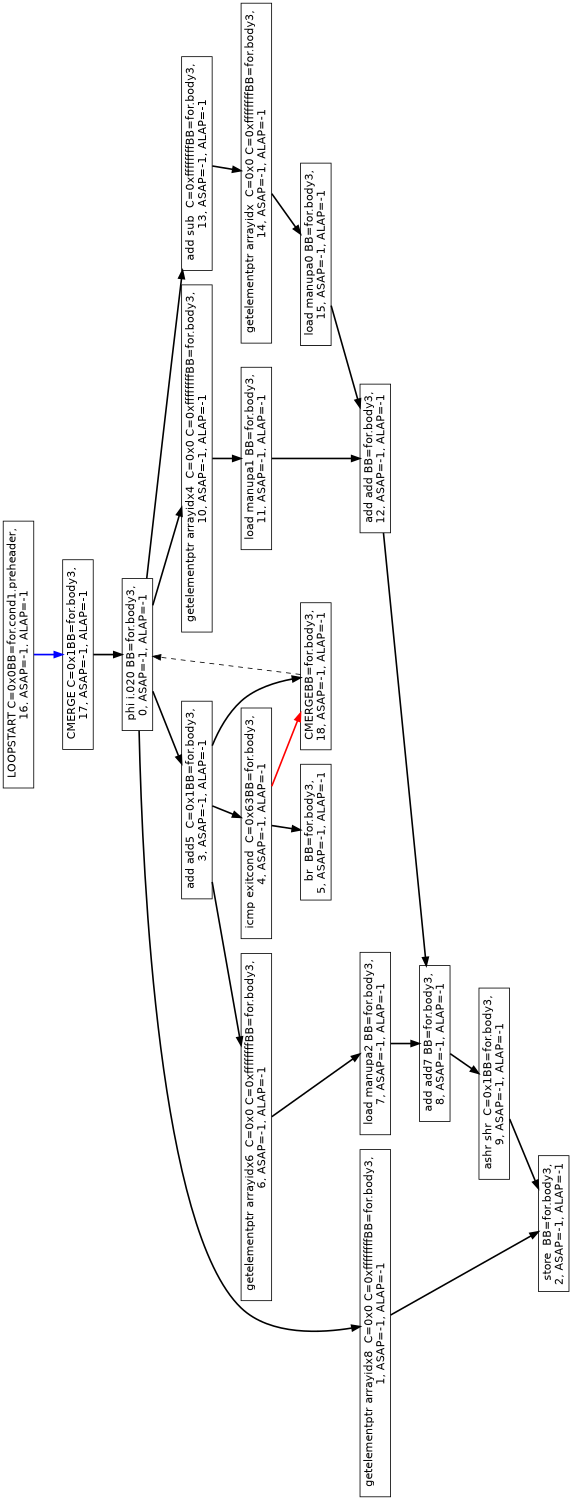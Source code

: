 digraph Region_18 {
	graph [ nslimit = "1000.0",
	orientation = landscape,
		center = true,
	page = "8.5,11",
	compound=true,
	size = "10,7.5" ] ;
"Op_16" [ fontname = "Helvetica" shape = box, label = " LOOPSTART C=0x0BB=for.cond1.preheader,
16, ASAP=-1, ALAP=-1"]
"Op_0" [ fontname = "Helvetica" shape = box, label = " phi i.020 BB=for.body3,
0, ASAP=-1, ALAP=-1"]
"Op_1" [ fontname = "Helvetica" shape = box, label = " getelementptr arrayidx8  C=0x0 C=0xffffffffBB=for.body3,
1, ASAP=-1, ALAP=-1"]
"Op_2" [ fontname = "Helvetica" shape = box, label = " store  BB=for.body3,
2, ASAP=-1, ALAP=-1"]
"Op_3" [ fontname = "Helvetica" shape = box, label = " add add5  C=0x1BB=for.body3,
3, ASAP=-1, ALAP=-1"]
"Op_4" [ fontname = "Helvetica" shape = box, label = " icmp exitcond  C=0x63BB=for.body3,
4, ASAP=-1, ALAP=-1"]
"Op_5" [ fontname = "Helvetica" shape = box, label = " br  BB=for.body3,
5, ASAP=-1, ALAP=-1"]
"Op_6" [ fontname = "Helvetica" shape = box, label = " getelementptr arrayidx6  C=0x0 C=0xffffffffBB=for.body3,
6, ASAP=-1, ALAP=-1"]
"Op_7" [ fontname = "Helvetica" shape = box, label = " load manupa2 BB=for.body3,
7, ASAP=-1, ALAP=-1"]
"Op_8" [ fontname = "Helvetica" shape = box, label = " add add7 BB=for.body3,
8, ASAP=-1, ALAP=-1"]
"Op_9" [ fontname = "Helvetica" shape = box, label = " ashr shr  C=0x1BB=for.body3,
9, ASAP=-1, ALAP=-1"]
"Op_10" [ fontname = "Helvetica" shape = box, label = " getelementptr arrayidx4  C=0x0 C=0xffffffffBB=for.body3,
10, ASAP=-1, ALAP=-1"]
"Op_11" [ fontname = "Helvetica" shape = box, label = " load manupa1 BB=for.body3,
11, ASAP=-1, ALAP=-1"]
"Op_12" [ fontname = "Helvetica" shape = box, label = " add add BB=for.body3,
12, ASAP=-1, ALAP=-1"]
"Op_13" [ fontname = "Helvetica" shape = box, label = " add sub  C=0xffffffffBB=for.body3,
13, ASAP=-1, ALAP=-1"]
"Op_14" [ fontname = "Helvetica" shape = box, label = " getelementptr arrayidx  C=0x0 C=0xffffffffBB=for.body3,
14, ASAP=-1, ALAP=-1"]
"Op_15" [ fontname = "Helvetica" shape = box, label = " load manupa0 BB=for.body3,
15, ASAP=-1, ALAP=-1"]
"Op_17" [ fontname = "Helvetica" shape = box, label = " CMERGE C=0x1BB=for.body3,
17, ASAP=-1, ALAP=-1"]
"Op_18" [ fontname = "Helvetica" shape = box, label = " CMERGEBB=for.body3,
18, ASAP=-1, ALAP=-1"]
"Op_0" -> "Op_1" [style = bold, color = black];
"Op_0" -> "Op_3" [style = bold, color = black];
"Op_0" -> "Op_10" [style = bold, color = black];
"Op_0" -> "Op_13" [style = bold, color = black];
"Op_1" -> "Op_2" [style = bold, color = black];
"Op_3" -> "Op_4" [style = bold, color = black];
"Op_3" -> "Op_6" [style = bold, color = black];
"Op_3" -> "Op_18" [style = bold, color = black];
"Op_4" -> "Op_5" [style = bold, color = black];
"Op_4" -> "Op_18" [style = bold, color = red];
"Op_6" -> "Op_7" [style = bold, color = black];
"Op_7" -> "Op_8" [style = bold, color = black];
"Op_8" -> "Op_9" [style = bold, color = black];
"Op_9" -> "Op_2" [style = bold, color = black];
"Op_10" -> "Op_11" [style = bold, color = black];
"Op_11" -> "Op_12" [style = bold, color = black];
"Op_12" -> "Op_8" [style = bold, color = black];
"Op_13" -> "Op_14" [style = bold, color = black];
"Op_14" -> "Op_15" [style = bold, color = black];
"Op_15" -> "Op_12" [style = bold, color = black];
"Op_16" -> "Op_17" [style = bold, color = blue];
"Op_17" -> "Op_0" [style = bold, color = black];
"Op_18" -> "Op_0" [style = dashed, color = black];
}
